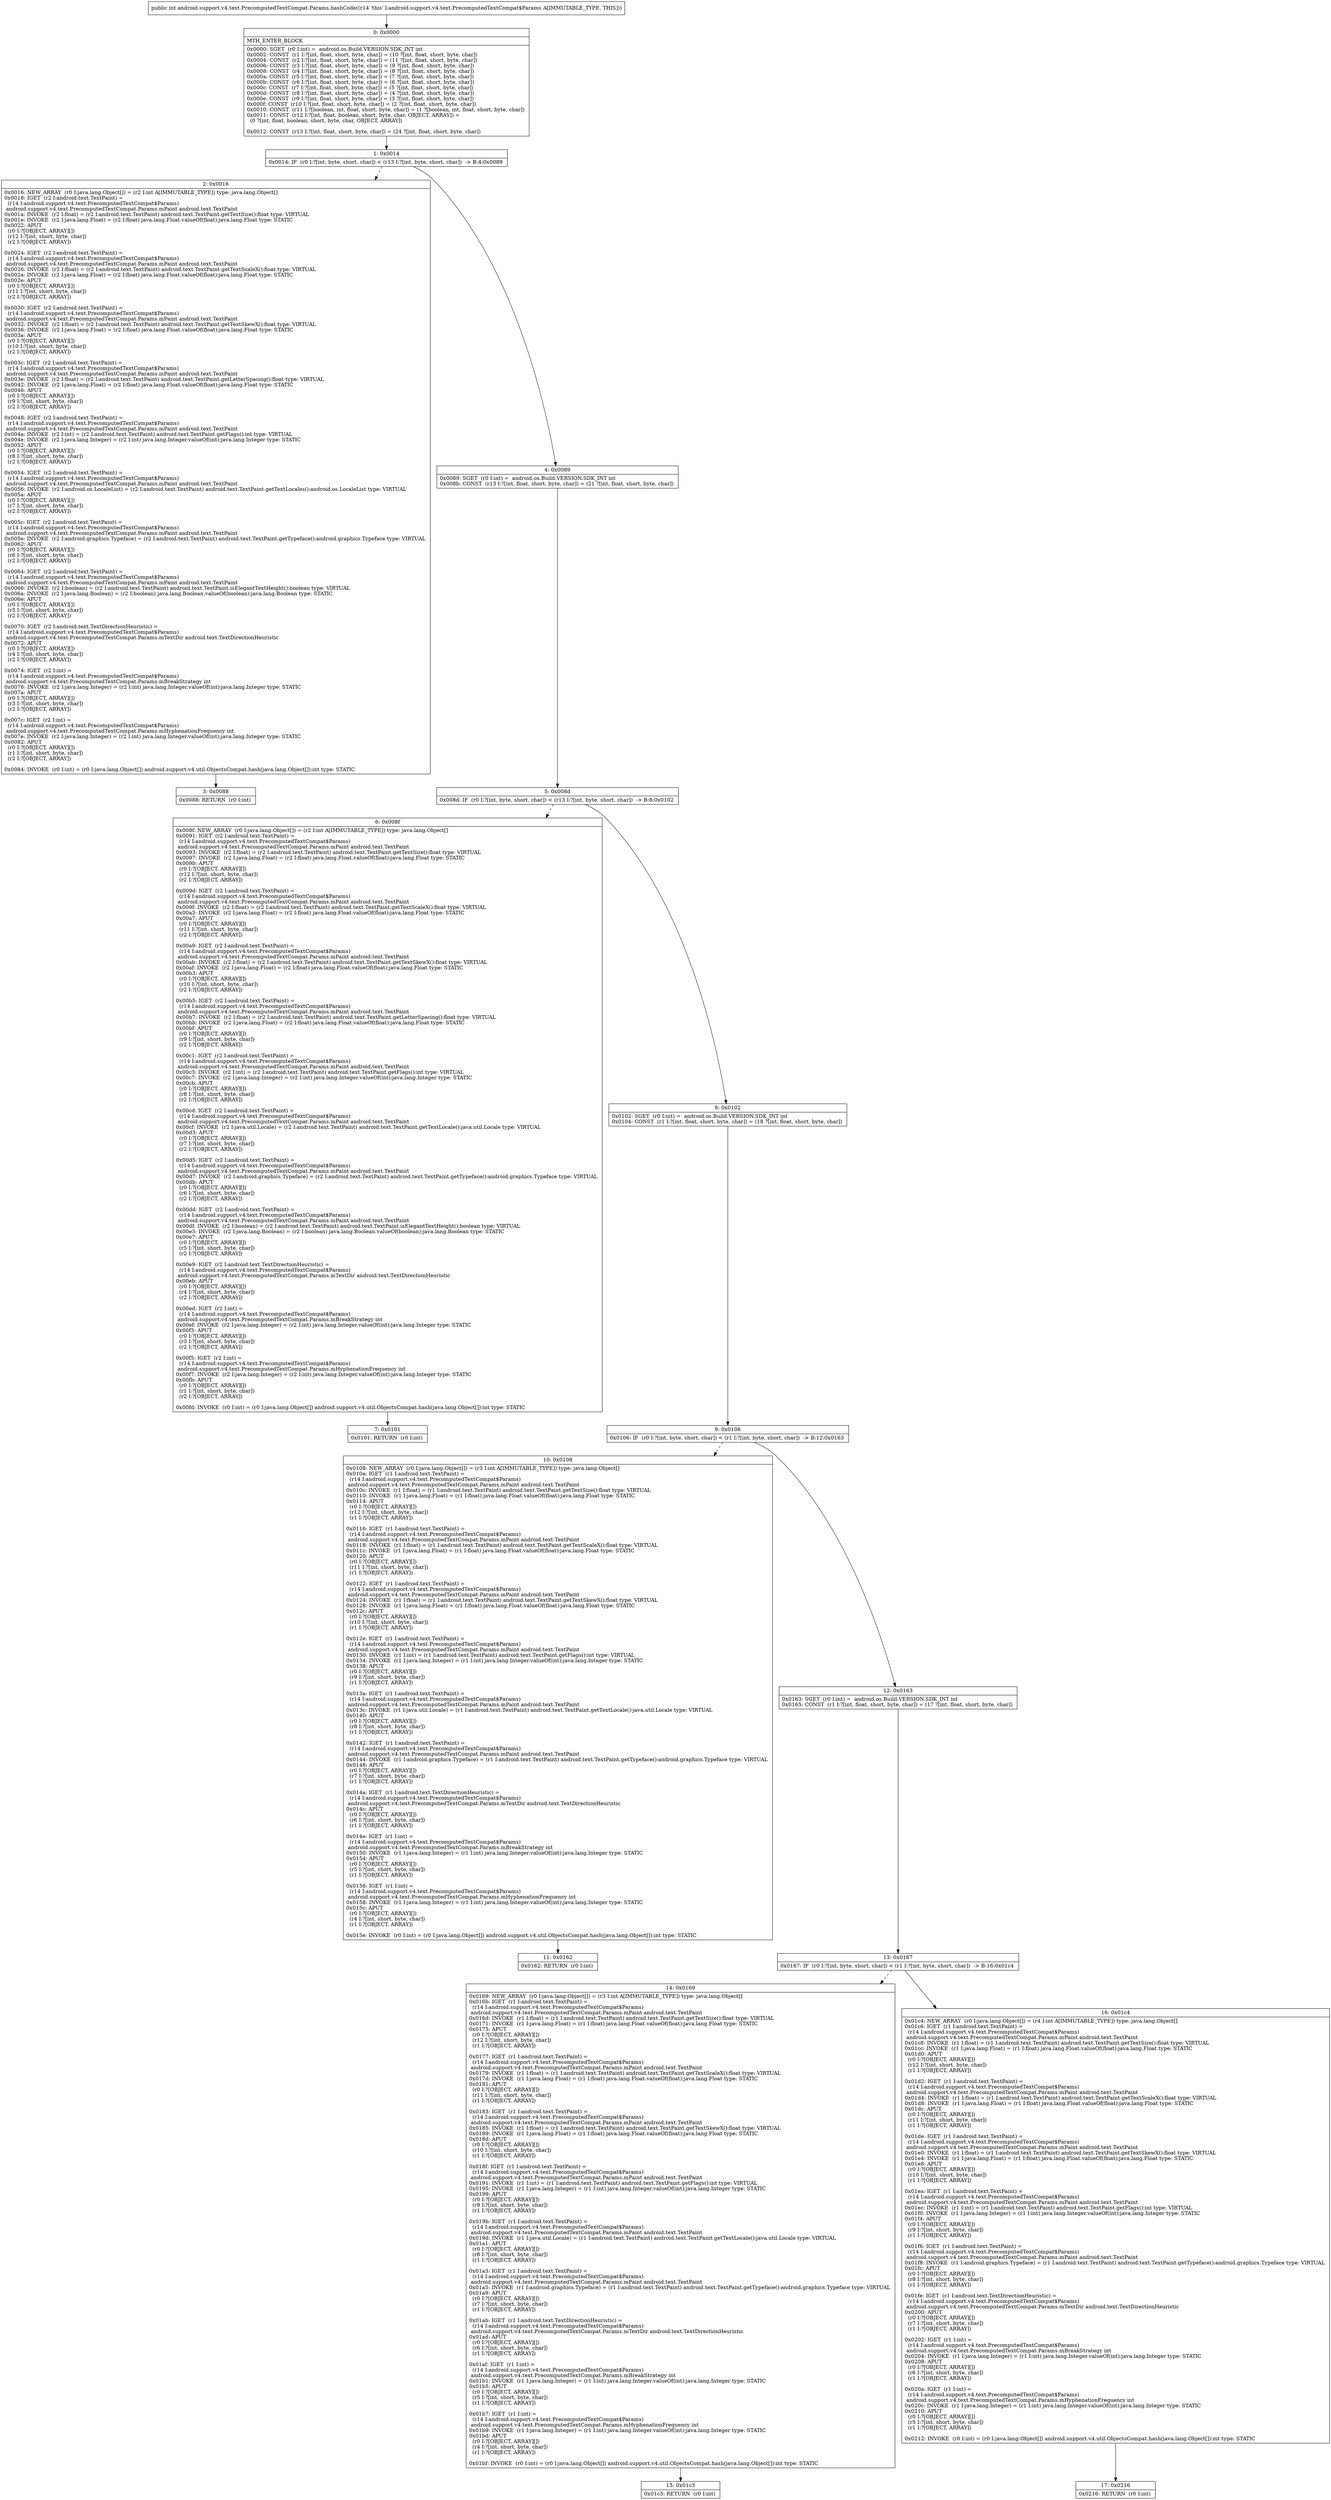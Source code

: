 digraph "CFG forandroid.support.v4.text.PrecomputedTextCompat.Params.hashCode()I" {
Node_0 [shape=record,label="{0\:\ 0x0000|MTH_ENTER_BLOCK\l|0x0000: SGET  (r0 I:int) =  android.os.Build.VERSION.SDK_INT int \l0x0002: CONST  (r1 I:?[int, float, short, byte, char]) = (10 ?[int, float, short, byte, char]) \l0x0004: CONST  (r2 I:?[int, float, short, byte, char]) = (11 ?[int, float, short, byte, char]) \l0x0006: CONST  (r3 I:?[int, float, short, byte, char]) = (9 ?[int, float, short, byte, char]) \l0x0008: CONST  (r4 I:?[int, float, short, byte, char]) = (8 ?[int, float, short, byte, char]) \l0x000a: CONST  (r5 I:?[int, float, short, byte, char]) = (7 ?[int, float, short, byte, char]) \l0x000b: CONST  (r6 I:?[int, float, short, byte, char]) = (6 ?[int, float, short, byte, char]) \l0x000c: CONST  (r7 I:?[int, float, short, byte, char]) = (5 ?[int, float, short, byte, char]) \l0x000d: CONST  (r8 I:?[int, float, short, byte, char]) = (4 ?[int, float, short, byte, char]) \l0x000e: CONST  (r9 I:?[int, float, short, byte, char]) = (3 ?[int, float, short, byte, char]) \l0x000f: CONST  (r10 I:?[int, float, short, byte, char]) = (2 ?[int, float, short, byte, char]) \l0x0010: CONST  (r11 I:?[boolean, int, float, short, byte, char]) = (1 ?[boolean, int, float, short, byte, char]) \l0x0011: CONST  (r12 I:?[int, float, boolean, short, byte, char, OBJECT, ARRAY]) = \l  (0 ?[int, float, boolean, short, byte, char, OBJECT, ARRAY])\l \l0x0012: CONST  (r13 I:?[int, float, short, byte, char]) = (24 ?[int, float, short, byte, char]) \l}"];
Node_1 [shape=record,label="{1\:\ 0x0014|0x0014: IF  (r0 I:?[int, byte, short, char]) \< (r13 I:?[int, byte, short, char])  \-\> B:4:0x0089 \l}"];
Node_2 [shape=record,label="{2\:\ 0x0016|0x0016: NEW_ARRAY  (r0 I:java.lang.Object[]) = (r2 I:int A[IMMUTABLE_TYPE]) type: java.lang.Object[] \l0x0018: IGET  (r2 I:android.text.TextPaint) = \l  (r14 I:android.support.v4.text.PrecomputedTextCompat$Params)\l android.support.v4.text.PrecomputedTextCompat.Params.mPaint android.text.TextPaint \l0x001a: INVOKE  (r2 I:float) = (r2 I:android.text.TextPaint) android.text.TextPaint.getTextSize():float type: VIRTUAL \l0x001e: INVOKE  (r2 I:java.lang.Float) = (r2 I:float) java.lang.Float.valueOf(float):java.lang.Float type: STATIC \l0x0022: APUT  \l  (r0 I:?[OBJECT, ARRAY][])\l  (r12 I:?[int, short, byte, char])\l  (r2 I:?[OBJECT, ARRAY])\l \l0x0024: IGET  (r2 I:android.text.TextPaint) = \l  (r14 I:android.support.v4.text.PrecomputedTextCompat$Params)\l android.support.v4.text.PrecomputedTextCompat.Params.mPaint android.text.TextPaint \l0x0026: INVOKE  (r2 I:float) = (r2 I:android.text.TextPaint) android.text.TextPaint.getTextScaleX():float type: VIRTUAL \l0x002a: INVOKE  (r2 I:java.lang.Float) = (r2 I:float) java.lang.Float.valueOf(float):java.lang.Float type: STATIC \l0x002e: APUT  \l  (r0 I:?[OBJECT, ARRAY][])\l  (r11 I:?[int, short, byte, char])\l  (r2 I:?[OBJECT, ARRAY])\l \l0x0030: IGET  (r2 I:android.text.TextPaint) = \l  (r14 I:android.support.v4.text.PrecomputedTextCompat$Params)\l android.support.v4.text.PrecomputedTextCompat.Params.mPaint android.text.TextPaint \l0x0032: INVOKE  (r2 I:float) = (r2 I:android.text.TextPaint) android.text.TextPaint.getTextSkewX():float type: VIRTUAL \l0x0036: INVOKE  (r2 I:java.lang.Float) = (r2 I:float) java.lang.Float.valueOf(float):java.lang.Float type: STATIC \l0x003a: APUT  \l  (r0 I:?[OBJECT, ARRAY][])\l  (r10 I:?[int, short, byte, char])\l  (r2 I:?[OBJECT, ARRAY])\l \l0x003c: IGET  (r2 I:android.text.TextPaint) = \l  (r14 I:android.support.v4.text.PrecomputedTextCompat$Params)\l android.support.v4.text.PrecomputedTextCompat.Params.mPaint android.text.TextPaint \l0x003e: INVOKE  (r2 I:float) = (r2 I:android.text.TextPaint) android.text.TextPaint.getLetterSpacing():float type: VIRTUAL \l0x0042: INVOKE  (r2 I:java.lang.Float) = (r2 I:float) java.lang.Float.valueOf(float):java.lang.Float type: STATIC \l0x0046: APUT  \l  (r0 I:?[OBJECT, ARRAY][])\l  (r9 I:?[int, short, byte, char])\l  (r2 I:?[OBJECT, ARRAY])\l \l0x0048: IGET  (r2 I:android.text.TextPaint) = \l  (r14 I:android.support.v4.text.PrecomputedTextCompat$Params)\l android.support.v4.text.PrecomputedTextCompat.Params.mPaint android.text.TextPaint \l0x004a: INVOKE  (r2 I:int) = (r2 I:android.text.TextPaint) android.text.TextPaint.getFlags():int type: VIRTUAL \l0x004e: INVOKE  (r2 I:java.lang.Integer) = (r2 I:int) java.lang.Integer.valueOf(int):java.lang.Integer type: STATIC \l0x0052: APUT  \l  (r0 I:?[OBJECT, ARRAY][])\l  (r8 I:?[int, short, byte, char])\l  (r2 I:?[OBJECT, ARRAY])\l \l0x0054: IGET  (r2 I:android.text.TextPaint) = \l  (r14 I:android.support.v4.text.PrecomputedTextCompat$Params)\l android.support.v4.text.PrecomputedTextCompat.Params.mPaint android.text.TextPaint \l0x0056: INVOKE  (r2 I:android.os.LocaleList) = (r2 I:android.text.TextPaint) android.text.TextPaint.getTextLocales():android.os.LocaleList type: VIRTUAL \l0x005a: APUT  \l  (r0 I:?[OBJECT, ARRAY][])\l  (r7 I:?[int, short, byte, char])\l  (r2 I:?[OBJECT, ARRAY])\l \l0x005c: IGET  (r2 I:android.text.TextPaint) = \l  (r14 I:android.support.v4.text.PrecomputedTextCompat$Params)\l android.support.v4.text.PrecomputedTextCompat.Params.mPaint android.text.TextPaint \l0x005e: INVOKE  (r2 I:android.graphics.Typeface) = (r2 I:android.text.TextPaint) android.text.TextPaint.getTypeface():android.graphics.Typeface type: VIRTUAL \l0x0062: APUT  \l  (r0 I:?[OBJECT, ARRAY][])\l  (r6 I:?[int, short, byte, char])\l  (r2 I:?[OBJECT, ARRAY])\l \l0x0064: IGET  (r2 I:android.text.TextPaint) = \l  (r14 I:android.support.v4.text.PrecomputedTextCompat$Params)\l android.support.v4.text.PrecomputedTextCompat.Params.mPaint android.text.TextPaint \l0x0066: INVOKE  (r2 I:boolean) = (r2 I:android.text.TextPaint) android.text.TextPaint.isElegantTextHeight():boolean type: VIRTUAL \l0x006a: INVOKE  (r2 I:java.lang.Boolean) = (r2 I:boolean) java.lang.Boolean.valueOf(boolean):java.lang.Boolean type: STATIC \l0x006e: APUT  \l  (r0 I:?[OBJECT, ARRAY][])\l  (r5 I:?[int, short, byte, char])\l  (r2 I:?[OBJECT, ARRAY])\l \l0x0070: IGET  (r2 I:android.text.TextDirectionHeuristic) = \l  (r14 I:android.support.v4.text.PrecomputedTextCompat$Params)\l android.support.v4.text.PrecomputedTextCompat.Params.mTextDir android.text.TextDirectionHeuristic \l0x0072: APUT  \l  (r0 I:?[OBJECT, ARRAY][])\l  (r4 I:?[int, short, byte, char])\l  (r2 I:?[OBJECT, ARRAY])\l \l0x0074: IGET  (r2 I:int) = \l  (r14 I:android.support.v4.text.PrecomputedTextCompat$Params)\l android.support.v4.text.PrecomputedTextCompat.Params.mBreakStrategy int \l0x0076: INVOKE  (r2 I:java.lang.Integer) = (r2 I:int) java.lang.Integer.valueOf(int):java.lang.Integer type: STATIC \l0x007a: APUT  \l  (r0 I:?[OBJECT, ARRAY][])\l  (r3 I:?[int, short, byte, char])\l  (r2 I:?[OBJECT, ARRAY])\l \l0x007c: IGET  (r2 I:int) = \l  (r14 I:android.support.v4.text.PrecomputedTextCompat$Params)\l android.support.v4.text.PrecomputedTextCompat.Params.mHyphenationFrequency int \l0x007e: INVOKE  (r2 I:java.lang.Integer) = (r2 I:int) java.lang.Integer.valueOf(int):java.lang.Integer type: STATIC \l0x0082: APUT  \l  (r0 I:?[OBJECT, ARRAY][])\l  (r1 I:?[int, short, byte, char])\l  (r2 I:?[OBJECT, ARRAY])\l \l0x0084: INVOKE  (r0 I:int) = (r0 I:java.lang.Object[]) android.support.v4.util.ObjectsCompat.hash(java.lang.Object[]):int type: STATIC \l}"];
Node_3 [shape=record,label="{3\:\ 0x0088|0x0088: RETURN  (r0 I:int) \l}"];
Node_4 [shape=record,label="{4\:\ 0x0089|0x0089: SGET  (r0 I:int) =  android.os.Build.VERSION.SDK_INT int \l0x008b: CONST  (r13 I:?[int, float, short, byte, char]) = (21 ?[int, float, short, byte, char]) \l}"];
Node_5 [shape=record,label="{5\:\ 0x008d|0x008d: IF  (r0 I:?[int, byte, short, char]) \< (r13 I:?[int, byte, short, char])  \-\> B:8:0x0102 \l}"];
Node_6 [shape=record,label="{6\:\ 0x008f|0x008f: NEW_ARRAY  (r0 I:java.lang.Object[]) = (r2 I:int A[IMMUTABLE_TYPE]) type: java.lang.Object[] \l0x0091: IGET  (r2 I:android.text.TextPaint) = \l  (r14 I:android.support.v4.text.PrecomputedTextCompat$Params)\l android.support.v4.text.PrecomputedTextCompat.Params.mPaint android.text.TextPaint \l0x0093: INVOKE  (r2 I:float) = (r2 I:android.text.TextPaint) android.text.TextPaint.getTextSize():float type: VIRTUAL \l0x0097: INVOKE  (r2 I:java.lang.Float) = (r2 I:float) java.lang.Float.valueOf(float):java.lang.Float type: STATIC \l0x009b: APUT  \l  (r0 I:?[OBJECT, ARRAY][])\l  (r12 I:?[int, short, byte, char])\l  (r2 I:?[OBJECT, ARRAY])\l \l0x009d: IGET  (r2 I:android.text.TextPaint) = \l  (r14 I:android.support.v4.text.PrecomputedTextCompat$Params)\l android.support.v4.text.PrecomputedTextCompat.Params.mPaint android.text.TextPaint \l0x009f: INVOKE  (r2 I:float) = (r2 I:android.text.TextPaint) android.text.TextPaint.getTextScaleX():float type: VIRTUAL \l0x00a3: INVOKE  (r2 I:java.lang.Float) = (r2 I:float) java.lang.Float.valueOf(float):java.lang.Float type: STATIC \l0x00a7: APUT  \l  (r0 I:?[OBJECT, ARRAY][])\l  (r11 I:?[int, short, byte, char])\l  (r2 I:?[OBJECT, ARRAY])\l \l0x00a9: IGET  (r2 I:android.text.TextPaint) = \l  (r14 I:android.support.v4.text.PrecomputedTextCompat$Params)\l android.support.v4.text.PrecomputedTextCompat.Params.mPaint android.text.TextPaint \l0x00ab: INVOKE  (r2 I:float) = (r2 I:android.text.TextPaint) android.text.TextPaint.getTextSkewX():float type: VIRTUAL \l0x00af: INVOKE  (r2 I:java.lang.Float) = (r2 I:float) java.lang.Float.valueOf(float):java.lang.Float type: STATIC \l0x00b3: APUT  \l  (r0 I:?[OBJECT, ARRAY][])\l  (r10 I:?[int, short, byte, char])\l  (r2 I:?[OBJECT, ARRAY])\l \l0x00b5: IGET  (r2 I:android.text.TextPaint) = \l  (r14 I:android.support.v4.text.PrecomputedTextCompat$Params)\l android.support.v4.text.PrecomputedTextCompat.Params.mPaint android.text.TextPaint \l0x00b7: INVOKE  (r2 I:float) = (r2 I:android.text.TextPaint) android.text.TextPaint.getLetterSpacing():float type: VIRTUAL \l0x00bb: INVOKE  (r2 I:java.lang.Float) = (r2 I:float) java.lang.Float.valueOf(float):java.lang.Float type: STATIC \l0x00bf: APUT  \l  (r0 I:?[OBJECT, ARRAY][])\l  (r9 I:?[int, short, byte, char])\l  (r2 I:?[OBJECT, ARRAY])\l \l0x00c1: IGET  (r2 I:android.text.TextPaint) = \l  (r14 I:android.support.v4.text.PrecomputedTextCompat$Params)\l android.support.v4.text.PrecomputedTextCompat.Params.mPaint android.text.TextPaint \l0x00c3: INVOKE  (r2 I:int) = (r2 I:android.text.TextPaint) android.text.TextPaint.getFlags():int type: VIRTUAL \l0x00c7: INVOKE  (r2 I:java.lang.Integer) = (r2 I:int) java.lang.Integer.valueOf(int):java.lang.Integer type: STATIC \l0x00cb: APUT  \l  (r0 I:?[OBJECT, ARRAY][])\l  (r8 I:?[int, short, byte, char])\l  (r2 I:?[OBJECT, ARRAY])\l \l0x00cd: IGET  (r2 I:android.text.TextPaint) = \l  (r14 I:android.support.v4.text.PrecomputedTextCompat$Params)\l android.support.v4.text.PrecomputedTextCompat.Params.mPaint android.text.TextPaint \l0x00cf: INVOKE  (r2 I:java.util.Locale) = (r2 I:android.text.TextPaint) android.text.TextPaint.getTextLocale():java.util.Locale type: VIRTUAL \l0x00d3: APUT  \l  (r0 I:?[OBJECT, ARRAY][])\l  (r7 I:?[int, short, byte, char])\l  (r2 I:?[OBJECT, ARRAY])\l \l0x00d5: IGET  (r2 I:android.text.TextPaint) = \l  (r14 I:android.support.v4.text.PrecomputedTextCompat$Params)\l android.support.v4.text.PrecomputedTextCompat.Params.mPaint android.text.TextPaint \l0x00d7: INVOKE  (r2 I:android.graphics.Typeface) = (r2 I:android.text.TextPaint) android.text.TextPaint.getTypeface():android.graphics.Typeface type: VIRTUAL \l0x00db: APUT  \l  (r0 I:?[OBJECT, ARRAY][])\l  (r6 I:?[int, short, byte, char])\l  (r2 I:?[OBJECT, ARRAY])\l \l0x00dd: IGET  (r2 I:android.text.TextPaint) = \l  (r14 I:android.support.v4.text.PrecomputedTextCompat$Params)\l android.support.v4.text.PrecomputedTextCompat.Params.mPaint android.text.TextPaint \l0x00df: INVOKE  (r2 I:boolean) = (r2 I:android.text.TextPaint) android.text.TextPaint.isElegantTextHeight():boolean type: VIRTUAL \l0x00e3: INVOKE  (r2 I:java.lang.Boolean) = (r2 I:boolean) java.lang.Boolean.valueOf(boolean):java.lang.Boolean type: STATIC \l0x00e7: APUT  \l  (r0 I:?[OBJECT, ARRAY][])\l  (r5 I:?[int, short, byte, char])\l  (r2 I:?[OBJECT, ARRAY])\l \l0x00e9: IGET  (r2 I:android.text.TextDirectionHeuristic) = \l  (r14 I:android.support.v4.text.PrecomputedTextCompat$Params)\l android.support.v4.text.PrecomputedTextCompat.Params.mTextDir android.text.TextDirectionHeuristic \l0x00eb: APUT  \l  (r0 I:?[OBJECT, ARRAY][])\l  (r4 I:?[int, short, byte, char])\l  (r2 I:?[OBJECT, ARRAY])\l \l0x00ed: IGET  (r2 I:int) = \l  (r14 I:android.support.v4.text.PrecomputedTextCompat$Params)\l android.support.v4.text.PrecomputedTextCompat.Params.mBreakStrategy int \l0x00ef: INVOKE  (r2 I:java.lang.Integer) = (r2 I:int) java.lang.Integer.valueOf(int):java.lang.Integer type: STATIC \l0x00f3: APUT  \l  (r0 I:?[OBJECT, ARRAY][])\l  (r3 I:?[int, short, byte, char])\l  (r2 I:?[OBJECT, ARRAY])\l \l0x00f5: IGET  (r2 I:int) = \l  (r14 I:android.support.v4.text.PrecomputedTextCompat$Params)\l android.support.v4.text.PrecomputedTextCompat.Params.mHyphenationFrequency int \l0x00f7: INVOKE  (r2 I:java.lang.Integer) = (r2 I:int) java.lang.Integer.valueOf(int):java.lang.Integer type: STATIC \l0x00fb: APUT  \l  (r0 I:?[OBJECT, ARRAY][])\l  (r1 I:?[int, short, byte, char])\l  (r2 I:?[OBJECT, ARRAY])\l \l0x00fd: INVOKE  (r0 I:int) = (r0 I:java.lang.Object[]) android.support.v4.util.ObjectsCompat.hash(java.lang.Object[]):int type: STATIC \l}"];
Node_7 [shape=record,label="{7\:\ 0x0101|0x0101: RETURN  (r0 I:int) \l}"];
Node_8 [shape=record,label="{8\:\ 0x0102|0x0102: SGET  (r0 I:int) =  android.os.Build.VERSION.SDK_INT int \l0x0104: CONST  (r1 I:?[int, float, short, byte, char]) = (18 ?[int, float, short, byte, char]) \l}"];
Node_9 [shape=record,label="{9\:\ 0x0106|0x0106: IF  (r0 I:?[int, byte, short, char]) \< (r1 I:?[int, byte, short, char])  \-\> B:12:0x0163 \l}"];
Node_10 [shape=record,label="{10\:\ 0x0108|0x0108: NEW_ARRAY  (r0 I:java.lang.Object[]) = (r3 I:int A[IMMUTABLE_TYPE]) type: java.lang.Object[] \l0x010a: IGET  (r1 I:android.text.TextPaint) = \l  (r14 I:android.support.v4.text.PrecomputedTextCompat$Params)\l android.support.v4.text.PrecomputedTextCompat.Params.mPaint android.text.TextPaint \l0x010c: INVOKE  (r1 I:float) = (r1 I:android.text.TextPaint) android.text.TextPaint.getTextSize():float type: VIRTUAL \l0x0110: INVOKE  (r1 I:java.lang.Float) = (r1 I:float) java.lang.Float.valueOf(float):java.lang.Float type: STATIC \l0x0114: APUT  \l  (r0 I:?[OBJECT, ARRAY][])\l  (r12 I:?[int, short, byte, char])\l  (r1 I:?[OBJECT, ARRAY])\l \l0x0116: IGET  (r1 I:android.text.TextPaint) = \l  (r14 I:android.support.v4.text.PrecomputedTextCompat$Params)\l android.support.v4.text.PrecomputedTextCompat.Params.mPaint android.text.TextPaint \l0x0118: INVOKE  (r1 I:float) = (r1 I:android.text.TextPaint) android.text.TextPaint.getTextScaleX():float type: VIRTUAL \l0x011c: INVOKE  (r1 I:java.lang.Float) = (r1 I:float) java.lang.Float.valueOf(float):java.lang.Float type: STATIC \l0x0120: APUT  \l  (r0 I:?[OBJECT, ARRAY][])\l  (r11 I:?[int, short, byte, char])\l  (r1 I:?[OBJECT, ARRAY])\l \l0x0122: IGET  (r1 I:android.text.TextPaint) = \l  (r14 I:android.support.v4.text.PrecomputedTextCompat$Params)\l android.support.v4.text.PrecomputedTextCompat.Params.mPaint android.text.TextPaint \l0x0124: INVOKE  (r1 I:float) = (r1 I:android.text.TextPaint) android.text.TextPaint.getTextSkewX():float type: VIRTUAL \l0x0128: INVOKE  (r1 I:java.lang.Float) = (r1 I:float) java.lang.Float.valueOf(float):java.lang.Float type: STATIC \l0x012c: APUT  \l  (r0 I:?[OBJECT, ARRAY][])\l  (r10 I:?[int, short, byte, char])\l  (r1 I:?[OBJECT, ARRAY])\l \l0x012e: IGET  (r1 I:android.text.TextPaint) = \l  (r14 I:android.support.v4.text.PrecomputedTextCompat$Params)\l android.support.v4.text.PrecomputedTextCompat.Params.mPaint android.text.TextPaint \l0x0130: INVOKE  (r1 I:int) = (r1 I:android.text.TextPaint) android.text.TextPaint.getFlags():int type: VIRTUAL \l0x0134: INVOKE  (r1 I:java.lang.Integer) = (r1 I:int) java.lang.Integer.valueOf(int):java.lang.Integer type: STATIC \l0x0138: APUT  \l  (r0 I:?[OBJECT, ARRAY][])\l  (r9 I:?[int, short, byte, char])\l  (r1 I:?[OBJECT, ARRAY])\l \l0x013a: IGET  (r1 I:android.text.TextPaint) = \l  (r14 I:android.support.v4.text.PrecomputedTextCompat$Params)\l android.support.v4.text.PrecomputedTextCompat.Params.mPaint android.text.TextPaint \l0x013c: INVOKE  (r1 I:java.util.Locale) = (r1 I:android.text.TextPaint) android.text.TextPaint.getTextLocale():java.util.Locale type: VIRTUAL \l0x0140: APUT  \l  (r0 I:?[OBJECT, ARRAY][])\l  (r8 I:?[int, short, byte, char])\l  (r1 I:?[OBJECT, ARRAY])\l \l0x0142: IGET  (r1 I:android.text.TextPaint) = \l  (r14 I:android.support.v4.text.PrecomputedTextCompat$Params)\l android.support.v4.text.PrecomputedTextCompat.Params.mPaint android.text.TextPaint \l0x0144: INVOKE  (r1 I:android.graphics.Typeface) = (r1 I:android.text.TextPaint) android.text.TextPaint.getTypeface():android.graphics.Typeface type: VIRTUAL \l0x0148: APUT  \l  (r0 I:?[OBJECT, ARRAY][])\l  (r7 I:?[int, short, byte, char])\l  (r1 I:?[OBJECT, ARRAY])\l \l0x014a: IGET  (r1 I:android.text.TextDirectionHeuristic) = \l  (r14 I:android.support.v4.text.PrecomputedTextCompat$Params)\l android.support.v4.text.PrecomputedTextCompat.Params.mTextDir android.text.TextDirectionHeuristic \l0x014c: APUT  \l  (r0 I:?[OBJECT, ARRAY][])\l  (r6 I:?[int, short, byte, char])\l  (r1 I:?[OBJECT, ARRAY])\l \l0x014e: IGET  (r1 I:int) = \l  (r14 I:android.support.v4.text.PrecomputedTextCompat$Params)\l android.support.v4.text.PrecomputedTextCompat.Params.mBreakStrategy int \l0x0150: INVOKE  (r1 I:java.lang.Integer) = (r1 I:int) java.lang.Integer.valueOf(int):java.lang.Integer type: STATIC \l0x0154: APUT  \l  (r0 I:?[OBJECT, ARRAY][])\l  (r5 I:?[int, short, byte, char])\l  (r1 I:?[OBJECT, ARRAY])\l \l0x0156: IGET  (r1 I:int) = \l  (r14 I:android.support.v4.text.PrecomputedTextCompat$Params)\l android.support.v4.text.PrecomputedTextCompat.Params.mHyphenationFrequency int \l0x0158: INVOKE  (r1 I:java.lang.Integer) = (r1 I:int) java.lang.Integer.valueOf(int):java.lang.Integer type: STATIC \l0x015c: APUT  \l  (r0 I:?[OBJECT, ARRAY][])\l  (r4 I:?[int, short, byte, char])\l  (r1 I:?[OBJECT, ARRAY])\l \l0x015e: INVOKE  (r0 I:int) = (r0 I:java.lang.Object[]) android.support.v4.util.ObjectsCompat.hash(java.lang.Object[]):int type: STATIC \l}"];
Node_11 [shape=record,label="{11\:\ 0x0162|0x0162: RETURN  (r0 I:int) \l}"];
Node_12 [shape=record,label="{12\:\ 0x0163|0x0163: SGET  (r0 I:int) =  android.os.Build.VERSION.SDK_INT int \l0x0165: CONST  (r1 I:?[int, float, short, byte, char]) = (17 ?[int, float, short, byte, char]) \l}"];
Node_13 [shape=record,label="{13\:\ 0x0167|0x0167: IF  (r0 I:?[int, byte, short, char]) \< (r1 I:?[int, byte, short, char])  \-\> B:16:0x01c4 \l}"];
Node_14 [shape=record,label="{14\:\ 0x0169|0x0169: NEW_ARRAY  (r0 I:java.lang.Object[]) = (r3 I:int A[IMMUTABLE_TYPE]) type: java.lang.Object[] \l0x016b: IGET  (r1 I:android.text.TextPaint) = \l  (r14 I:android.support.v4.text.PrecomputedTextCompat$Params)\l android.support.v4.text.PrecomputedTextCompat.Params.mPaint android.text.TextPaint \l0x016d: INVOKE  (r1 I:float) = (r1 I:android.text.TextPaint) android.text.TextPaint.getTextSize():float type: VIRTUAL \l0x0171: INVOKE  (r1 I:java.lang.Float) = (r1 I:float) java.lang.Float.valueOf(float):java.lang.Float type: STATIC \l0x0175: APUT  \l  (r0 I:?[OBJECT, ARRAY][])\l  (r12 I:?[int, short, byte, char])\l  (r1 I:?[OBJECT, ARRAY])\l \l0x0177: IGET  (r1 I:android.text.TextPaint) = \l  (r14 I:android.support.v4.text.PrecomputedTextCompat$Params)\l android.support.v4.text.PrecomputedTextCompat.Params.mPaint android.text.TextPaint \l0x0179: INVOKE  (r1 I:float) = (r1 I:android.text.TextPaint) android.text.TextPaint.getTextScaleX():float type: VIRTUAL \l0x017d: INVOKE  (r1 I:java.lang.Float) = (r1 I:float) java.lang.Float.valueOf(float):java.lang.Float type: STATIC \l0x0181: APUT  \l  (r0 I:?[OBJECT, ARRAY][])\l  (r11 I:?[int, short, byte, char])\l  (r1 I:?[OBJECT, ARRAY])\l \l0x0183: IGET  (r1 I:android.text.TextPaint) = \l  (r14 I:android.support.v4.text.PrecomputedTextCompat$Params)\l android.support.v4.text.PrecomputedTextCompat.Params.mPaint android.text.TextPaint \l0x0185: INVOKE  (r1 I:float) = (r1 I:android.text.TextPaint) android.text.TextPaint.getTextSkewX():float type: VIRTUAL \l0x0189: INVOKE  (r1 I:java.lang.Float) = (r1 I:float) java.lang.Float.valueOf(float):java.lang.Float type: STATIC \l0x018d: APUT  \l  (r0 I:?[OBJECT, ARRAY][])\l  (r10 I:?[int, short, byte, char])\l  (r1 I:?[OBJECT, ARRAY])\l \l0x018f: IGET  (r1 I:android.text.TextPaint) = \l  (r14 I:android.support.v4.text.PrecomputedTextCompat$Params)\l android.support.v4.text.PrecomputedTextCompat.Params.mPaint android.text.TextPaint \l0x0191: INVOKE  (r1 I:int) = (r1 I:android.text.TextPaint) android.text.TextPaint.getFlags():int type: VIRTUAL \l0x0195: INVOKE  (r1 I:java.lang.Integer) = (r1 I:int) java.lang.Integer.valueOf(int):java.lang.Integer type: STATIC \l0x0199: APUT  \l  (r0 I:?[OBJECT, ARRAY][])\l  (r9 I:?[int, short, byte, char])\l  (r1 I:?[OBJECT, ARRAY])\l \l0x019b: IGET  (r1 I:android.text.TextPaint) = \l  (r14 I:android.support.v4.text.PrecomputedTextCompat$Params)\l android.support.v4.text.PrecomputedTextCompat.Params.mPaint android.text.TextPaint \l0x019d: INVOKE  (r1 I:java.util.Locale) = (r1 I:android.text.TextPaint) android.text.TextPaint.getTextLocale():java.util.Locale type: VIRTUAL \l0x01a1: APUT  \l  (r0 I:?[OBJECT, ARRAY][])\l  (r8 I:?[int, short, byte, char])\l  (r1 I:?[OBJECT, ARRAY])\l \l0x01a3: IGET  (r1 I:android.text.TextPaint) = \l  (r14 I:android.support.v4.text.PrecomputedTextCompat$Params)\l android.support.v4.text.PrecomputedTextCompat.Params.mPaint android.text.TextPaint \l0x01a5: INVOKE  (r1 I:android.graphics.Typeface) = (r1 I:android.text.TextPaint) android.text.TextPaint.getTypeface():android.graphics.Typeface type: VIRTUAL \l0x01a9: APUT  \l  (r0 I:?[OBJECT, ARRAY][])\l  (r7 I:?[int, short, byte, char])\l  (r1 I:?[OBJECT, ARRAY])\l \l0x01ab: IGET  (r1 I:android.text.TextDirectionHeuristic) = \l  (r14 I:android.support.v4.text.PrecomputedTextCompat$Params)\l android.support.v4.text.PrecomputedTextCompat.Params.mTextDir android.text.TextDirectionHeuristic \l0x01ad: APUT  \l  (r0 I:?[OBJECT, ARRAY][])\l  (r6 I:?[int, short, byte, char])\l  (r1 I:?[OBJECT, ARRAY])\l \l0x01af: IGET  (r1 I:int) = \l  (r14 I:android.support.v4.text.PrecomputedTextCompat$Params)\l android.support.v4.text.PrecomputedTextCompat.Params.mBreakStrategy int \l0x01b1: INVOKE  (r1 I:java.lang.Integer) = (r1 I:int) java.lang.Integer.valueOf(int):java.lang.Integer type: STATIC \l0x01b5: APUT  \l  (r0 I:?[OBJECT, ARRAY][])\l  (r5 I:?[int, short, byte, char])\l  (r1 I:?[OBJECT, ARRAY])\l \l0x01b7: IGET  (r1 I:int) = \l  (r14 I:android.support.v4.text.PrecomputedTextCompat$Params)\l android.support.v4.text.PrecomputedTextCompat.Params.mHyphenationFrequency int \l0x01b9: INVOKE  (r1 I:java.lang.Integer) = (r1 I:int) java.lang.Integer.valueOf(int):java.lang.Integer type: STATIC \l0x01bd: APUT  \l  (r0 I:?[OBJECT, ARRAY][])\l  (r4 I:?[int, short, byte, char])\l  (r1 I:?[OBJECT, ARRAY])\l \l0x01bf: INVOKE  (r0 I:int) = (r0 I:java.lang.Object[]) android.support.v4.util.ObjectsCompat.hash(java.lang.Object[]):int type: STATIC \l}"];
Node_15 [shape=record,label="{15\:\ 0x01c3|0x01c3: RETURN  (r0 I:int) \l}"];
Node_16 [shape=record,label="{16\:\ 0x01c4|0x01c4: NEW_ARRAY  (r0 I:java.lang.Object[]) = (r4 I:int A[IMMUTABLE_TYPE]) type: java.lang.Object[] \l0x01c6: IGET  (r1 I:android.text.TextPaint) = \l  (r14 I:android.support.v4.text.PrecomputedTextCompat$Params)\l android.support.v4.text.PrecomputedTextCompat.Params.mPaint android.text.TextPaint \l0x01c8: INVOKE  (r1 I:float) = (r1 I:android.text.TextPaint) android.text.TextPaint.getTextSize():float type: VIRTUAL \l0x01cc: INVOKE  (r1 I:java.lang.Float) = (r1 I:float) java.lang.Float.valueOf(float):java.lang.Float type: STATIC \l0x01d0: APUT  \l  (r0 I:?[OBJECT, ARRAY][])\l  (r12 I:?[int, short, byte, char])\l  (r1 I:?[OBJECT, ARRAY])\l \l0x01d2: IGET  (r1 I:android.text.TextPaint) = \l  (r14 I:android.support.v4.text.PrecomputedTextCompat$Params)\l android.support.v4.text.PrecomputedTextCompat.Params.mPaint android.text.TextPaint \l0x01d4: INVOKE  (r1 I:float) = (r1 I:android.text.TextPaint) android.text.TextPaint.getTextScaleX():float type: VIRTUAL \l0x01d8: INVOKE  (r1 I:java.lang.Float) = (r1 I:float) java.lang.Float.valueOf(float):java.lang.Float type: STATIC \l0x01dc: APUT  \l  (r0 I:?[OBJECT, ARRAY][])\l  (r11 I:?[int, short, byte, char])\l  (r1 I:?[OBJECT, ARRAY])\l \l0x01de: IGET  (r1 I:android.text.TextPaint) = \l  (r14 I:android.support.v4.text.PrecomputedTextCompat$Params)\l android.support.v4.text.PrecomputedTextCompat.Params.mPaint android.text.TextPaint \l0x01e0: INVOKE  (r1 I:float) = (r1 I:android.text.TextPaint) android.text.TextPaint.getTextSkewX():float type: VIRTUAL \l0x01e4: INVOKE  (r1 I:java.lang.Float) = (r1 I:float) java.lang.Float.valueOf(float):java.lang.Float type: STATIC \l0x01e8: APUT  \l  (r0 I:?[OBJECT, ARRAY][])\l  (r10 I:?[int, short, byte, char])\l  (r1 I:?[OBJECT, ARRAY])\l \l0x01ea: IGET  (r1 I:android.text.TextPaint) = \l  (r14 I:android.support.v4.text.PrecomputedTextCompat$Params)\l android.support.v4.text.PrecomputedTextCompat.Params.mPaint android.text.TextPaint \l0x01ec: INVOKE  (r1 I:int) = (r1 I:android.text.TextPaint) android.text.TextPaint.getFlags():int type: VIRTUAL \l0x01f0: INVOKE  (r1 I:java.lang.Integer) = (r1 I:int) java.lang.Integer.valueOf(int):java.lang.Integer type: STATIC \l0x01f4: APUT  \l  (r0 I:?[OBJECT, ARRAY][])\l  (r9 I:?[int, short, byte, char])\l  (r1 I:?[OBJECT, ARRAY])\l \l0x01f6: IGET  (r1 I:android.text.TextPaint) = \l  (r14 I:android.support.v4.text.PrecomputedTextCompat$Params)\l android.support.v4.text.PrecomputedTextCompat.Params.mPaint android.text.TextPaint \l0x01f8: INVOKE  (r1 I:android.graphics.Typeface) = (r1 I:android.text.TextPaint) android.text.TextPaint.getTypeface():android.graphics.Typeface type: VIRTUAL \l0x01fc: APUT  \l  (r0 I:?[OBJECT, ARRAY][])\l  (r8 I:?[int, short, byte, char])\l  (r1 I:?[OBJECT, ARRAY])\l \l0x01fe: IGET  (r1 I:android.text.TextDirectionHeuristic) = \l  (r14 I:android.support.v4.text.PrecomputedTextCompat$Params)\l android.support.v4.text.PrecomputedTextCompat.Params.mTextDir android.text.TextDirectionHeuristic \l0x0200: APUT  \l  (r0 I:?[OBJECT, ARRAY][])\l  (r7 I:?[int, short, byte, char])\l  (r1 I:?[OBJECT, ARRAY])\l \l0x0202: IGET  (r1 I:int) = \l  (r14 I:android.support.v4.text.PrecomputedTextCompat$Params)\l android.support.v4.text.PrecomputedTextCompat.Params.mBreakStrategy int \l0x0204: INVOKE  (r1 I:java.lang.Integer) = (r1 I:int) java.lang.Integer.valueOf(int):java.lang.Integer type: STATIC \l0x0208: APUT  \l  (r0 I:?[OBJECT, ARRAY][])\l  (r6 I:?[int, short, byte, char])\l  (r1 I:?[OBJECT, ARRAY])\l \l0x020a: IGET  (r1 I:int) = \l  (r14 I:android.support.v4.text.PrecomputedTextCompat$Params)\l android.support.v4.text.PrecomputedTextCompat.Params.mHyphenationFrequency int \l0x020c: INVOKE  (r1 I:java.lang.Integer) = (r1 I:int) java.lang.Integer.valueOf(int):java.lang.Integer type: STATIC \l0x0210: APUT  \l  (r0 I:?[OBJECT, ARRAY][])\l  (r5 I:?[int, short, byte, char])\l  (r1 I:?[OBJECT, ARRAY])\l \l0x0212: INVOKE  (r0 I:int) = (r0 I:java.lang.Object[]) android.support.v4.util.ObjectsCompat.hash(java.lang.Object[]):int type: STATIC \l}"];
Node_17 [shape=record,label="{17\:\ 0x0216|0x0216: RETURN  (r0 I:int) \l}"];
MethodNode[shape=record,label="{public int android.support.v4.text.PrecomputedTextCompat.Params.hashCode((r14 'this' I:android.support.v4.text.PrecomputedTextCompat$Params A[IMMUTABLE_TYPE, THIS])) }"];
MethodNode -> Node_0;
Node_0 -> Node_1;
Node_1 -> Node_2[style=dashed];
Node_1 -> Node_4;
Node_2 -> Node_3;
Node_4 -> Node_5;
Node_5 -> Node_6[style=dashed];
Node_5 -> Node_8;
Node_6 -> Node_7;
Node_8 -> Node_9;
Node_9 -> Node_10[style=dashed];
Node_9 -> Node_12;
Node_10 -> Node_11;
Node_12 -> Node_13;
Node_13 -> Node_14[style=dashed];
Node_13 -> Node_16;
Node_14 -> Node_15;
Node_16 -> Node_17;
}

